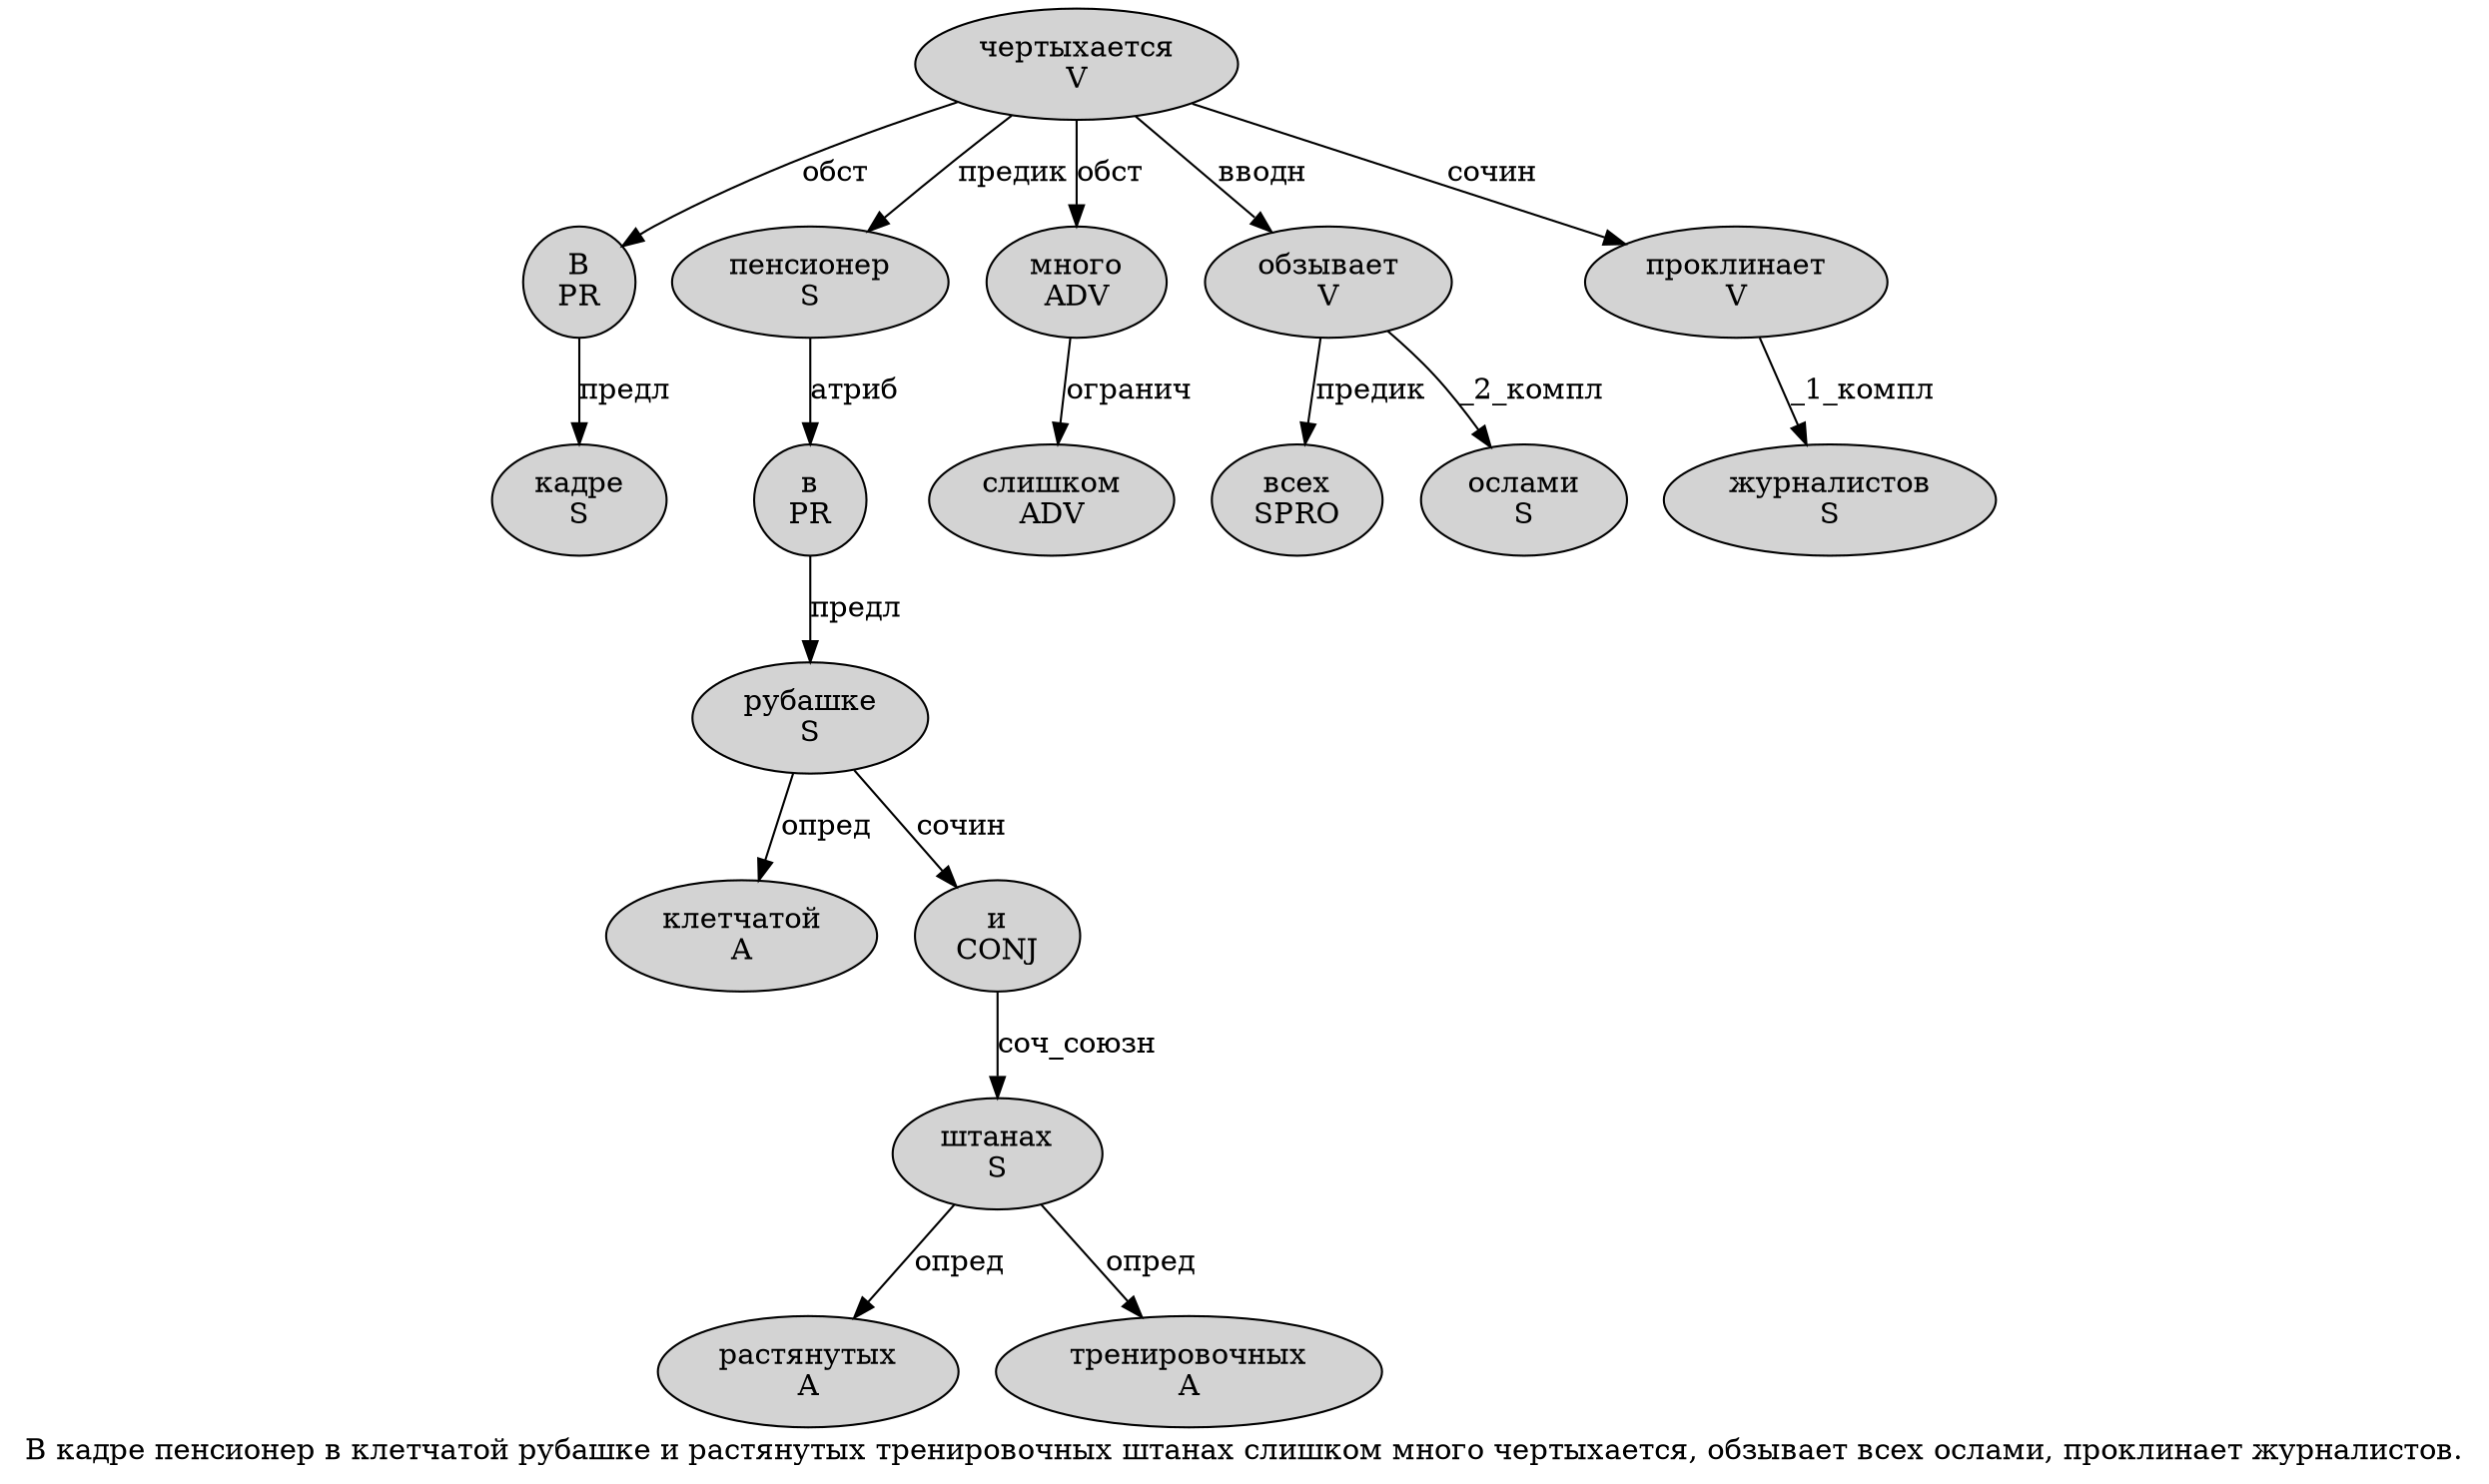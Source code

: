 digraph SENTENCE_1572 {
	graph [label="В кадре пенсионер в клетчатой рубашке и растянутых тренировочных штанах слишком много чертыхается, обзывает всех ослами, проклинает журналистов."]
	node [style=filled]
		0 [label="В
PR" color="" fillcolor=lightgray penwidth=1 shape=ellipse]
		1 [label="кадре
S" color="" fillcolor=lightgray penwidth=1 shape=ellipse]
		2 [label="пенсионер
S" color="" fillcolor=lightgray penwidth=1 shape=ellipse]
		3 [label="в
PR" color="" fillcolor=lightgray penwidth=1 shape=ellipse]
		4 [label="клетчатой
A" color="" fillcolor=lightgray penwidth=1 shape=ellipse]
		5 [label="рубашке
S" color="" fillcolor=lightgray penwidth=1 shape=ellipse]
		6 [label="и
CONJ" color="" fillcolor=lightgray penwidth=1 shape=ellipse]
		7 [label="растянутых
A" color="" fillcolor=lightgray penwidth=1 shape=ellipse]
		8 [label="тренировочных
A" color="" fillcolor=lightgray penwidth=1 shape=ellipse]
		9 [label="штанах
S" color="" fillcolor=lightgray penwidth=1 shape=ellipse]
		10 [label="слишком
ADV" color="" fillcolor=lightgray penwidth=1 shape=ellipse]
		11 [label="много
ADV" color="" fillcolor=lightgray penwidth=1 shape=ellipse]
		12 [label="чертыхается
V" color="" fillcolor=lightgray penwidth=1 shape=ellipse]
		14 [label="обзывает
V" color="" fillcolor=lightgray penwidth=1 shape=ellipse]
		15 [label="всех
SPRO" color="" fillcolor=lightgray penwidth=1 shape=ellipse]
		16 [label="ослами
S" color="" fillcolor=lightgray penwidth=1 shape=ellipse]
		18 [label="проклинает
V" color="" fillcolor=lightgray penwidth=1 shape=ellipse]
		19 [label="журналистов
S" color="" fillcolor=lightgray penwidth=1 shape=ellipse]
			3 -> 5 [label="предл"]
			0 -> 1 [label="предл"]
			9 -> 7 [label="опред"]
			9 -> 8 [label="опред"]
			5 -> 4 [label="опред"]
			5 -> 6 [label="сочин"]
			11 -> 10 [label="огранич"]
			12 -> 0 [label="обст"]
			12 -> 2 [label="предик"]
			12 -> 11 [label="обст"]
			12 -> 14 [label="вводн"]
			12 -> 18 [label="сочин"]
			2 -> 3 [label="атриб"]
			14 -> 15 [label="предик"]
			14 -> 16 [label="_2_компл"]
			18 -> 19 [label="_1_компл"]
			6 -> 9 [label="соч_союзн"]
}